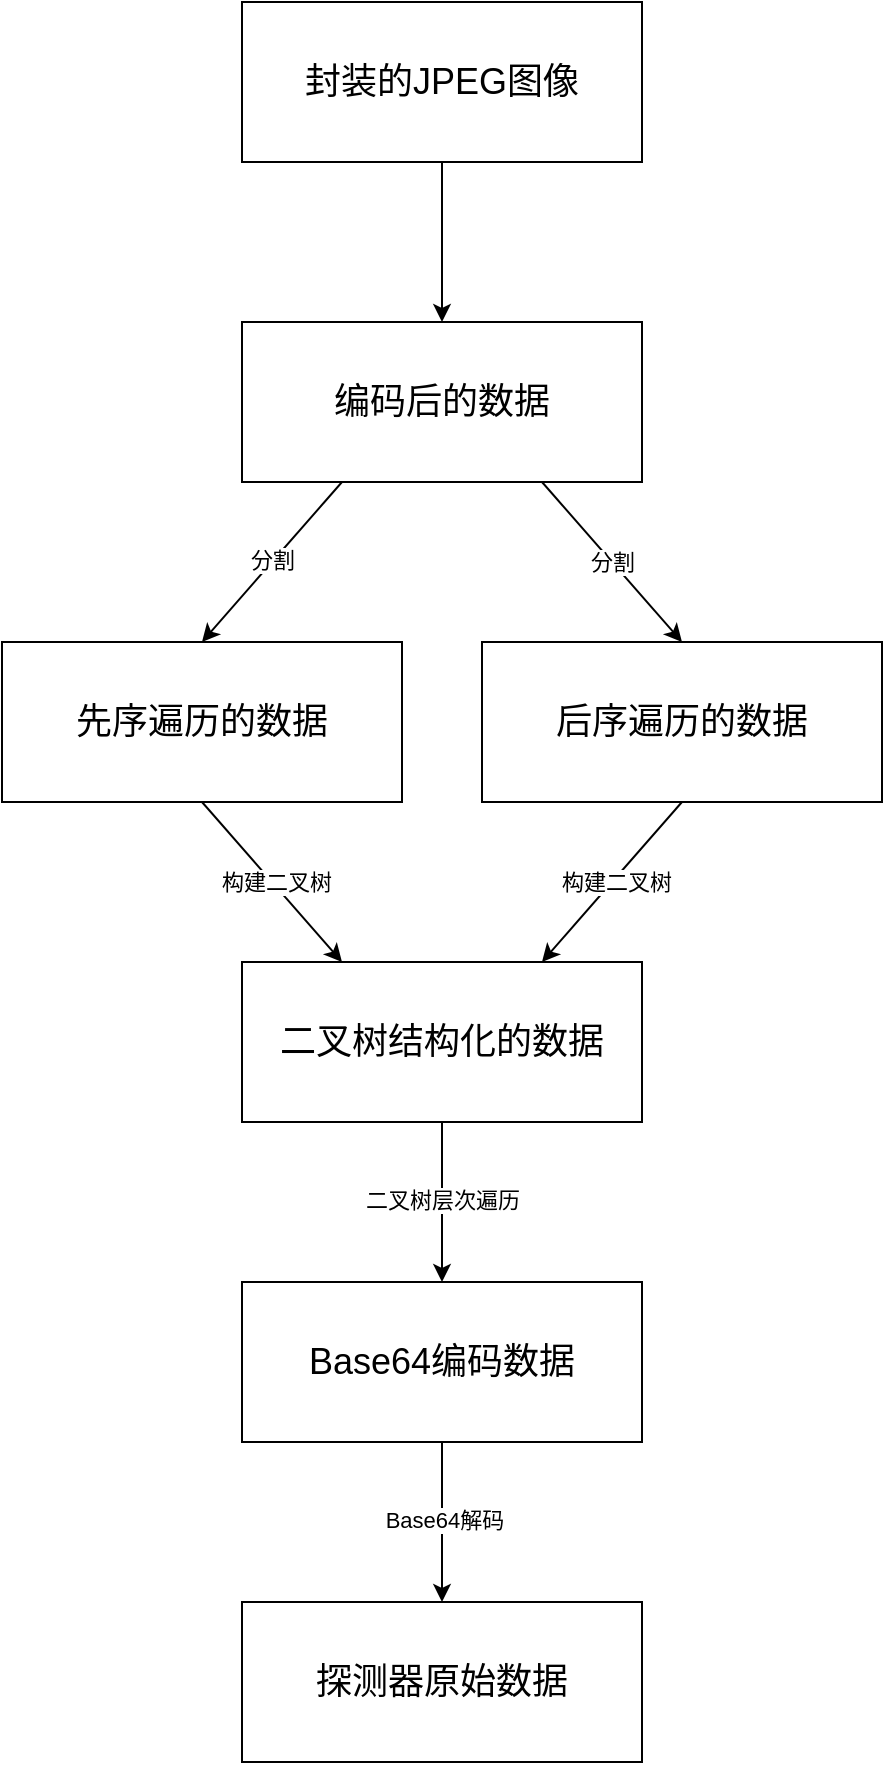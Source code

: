 <mxfile version="22.1.18" type="device">
  <diagram name="第 1 页" id="0oK_lKw3NX719zOaVCa5">
    <mxGraphModel dx="2074" dy="2365" grid="1" gridSize="10" guides="1" tooltips="1" connect="1" arrows="1" fold="1" page="1" pageScale="1" pageWidth="827" pageHeight="1169" math="0" shadow="0">
      <root>
        <mxCell id="0" />
        <mxCell id="1" parent="0" />
        <mxCell id="fq-z41ix4KnH-Qz98avV-21" value="&lt;span style=&quot;font-size: 18px;&quot;&gt;先序遍历的数据&lt;/span&gt;" style="rounded=0;whiteSpace=wrap;html=1;" parent="1" vertex="1">
          <mxGeometry x="160" y="200" width="200" height="80" as="geometry" />
        </mxCell>
        <mxCell id="fq-z41ix4KnH-Qz98avV-22" value="&lt;span style=&quot;font-size: 18px;&quot;&gt;编码后的数据&lt;/span&gt;" style="rounded=0;whiteSpace=wrap;html=1;" parent="1" vertex="1">
          <mxGeometry x="280" y="40" width="200" height="80" as="geometry" />
        </mxCell>
        <mxCell id="fq-z41ix4KnH-Qz98avV-23" value="&lt;span style=&quot;font-size: 18px;&quot;&gt;后序遍历的数据&lt;/span&gt;" style="rounded=0;whiteSpace=wrap;html=1;" parent="1" vertex="1">
          <mxGeometry x="400" y="200" width="200" height="80" as="geometry" />
        </mxCell>
        <mxCell id="fq-z41ix4KnH-Qz98avV-24" value="" style="endArrow=classic;html=1;rounded=0;exitX=0.25;exitY=1;exitDx=0;exitDy=0;entryX=0.5;entryY=0;entryDx=0;entryDy=0;" parent="1" source="fq-z41ix4KnH-Qz98avV-22" target="fq-z41ix4KnH-Qz98avV-21" edge="1">
          <mxGeometry width="50" height="50" relative="1" as="geometry">
            <mxPoint x="400" y="140" as="sourcePoint" />
            <mxPoint x="450" y="90" as="targetPoint" />
          </mxGeometry>
        </mxCell>
        <mxCell id="fq-z41ix4KnH-Qz98avV-25" value="分割" style="edgeLabel;html=1;align=center;verticalAlign=middle;resizable=0;points=[];" parent="fq-z41ix4KnH-Qz98avV-24" vertex="1" connectable="0">
          <mxGeometry x="-0.012" y="-1" relative="1" as="geometry">
            <mxPoint as="offset" />
          </mxGeometry>
        </mxCell>
        <mxCell id="fq-z41ix4KnH-Qz98avV-26" value="" style="endArrow=classic;html=1;rounded=0;entryX=0.5;entryY=0;entryDx=0;entryDy=0;exitX=0.75;exitY=1;exitDx=0;exitDy=0;" parent="1" source="fq-z41ix4KnH-Qz98avV-22" target="fq-z41ix4KnH-Qz98avV-23" edge="1">
          <mxGeometry width="50" height="50" relative="1" as="geometry">
            <mxPoint x="410" y="160" as="sourcePoint" />
            <mxPoint x="460" y="110" as="targetPoint" />
          </mxGeometry>
        </mxCell>
        <mxCell id="fq-z41ix4KnH-Qz98avV-27" value="分割" style="edgeLabel;html=1;align=center;verticalAlign=middle;resizable=0;points=[];" parent="fq-z41ix4KnH-Qz98avV-26" vertex="1" connectable="0">
          <mxGeometry x="-0.002" relative="1" as="geometry">
            <mxPoint as="offset" />
          </mxGeometry>
        </mxCell>
        <mxCell id="fq-z41ix4KnH-Qz98avV-28" value="&lt;span style=&quot;font-size: 18px;&quot;&gt;二叉树结构化的数据&lt;/span&gt;" style="rounded=0;whiteSpace=wrap;html=1;" parent="1" vertex="1">
          <mxGeometry x="280" y="360" width="200" height="80" as="geometry" />
        </mxCell>
        <mxCell id="fq-z41ix4KnH-Qz98avV-29" value="" style="endArrow=classic;html=1;rounded=0;exitX=0.5;exitY=1;exitDx=0;exitDy=0;entryX=0.25;entryY=0;entryDx=0;entryDy=0;" parent="1" source="fq-z41ix4KnH-Qz98avV-21" target="fq-z41ix4KnH-Qz98avV-28" edge="1">
          <mxGeometry width="50" height="50" relative="1" as="geometry">
            <mxPoint x="350" y="310" as="sourcePoint" />
            <mxPoint x="400" y="260" as="targetPoint" />
          </mxGeometry>
        </mxCell>
        <mxCell id="fq-z41ix4KnH-Qz98avV-31" value="构建二叉树" style="edgeLabel;html=1;align=center;verticalAlign=middle;resizable=0;points=[];" parent="fq-z41ix4KnH-Qz98avV-29" vertex="1" connectable="0">
          <mxGeometry x="0.015" y="1" relative="1" as="geometry">
            <mxPoint as="offset" />
          </mxGeometry>
        </mxCell>
        <mxCell id="fq-z41ix4KnH-Qz98avV-30" value="" style="endArrow=classic;html=1;rounded=0;entryX=0.75;entryY=0;entryDx=0;entryDy=0;exitX=0.5;exitY=1;exitDx=0;exitDy=0;" parent="1" source="fq-z41ix4KnH-Qz98avV-23" target="fq-z41ix4KnH-Qz98avV-28" edge="1">
          <mxGeometry width="50" height="50" relative="1" as="geometry">
            <mxPoint x="350" y="310" as="sourcePoint" />
            <mxPoint x="400" y="260" as="targetPoint" />
          </mxGeometry>
        </mxCell>
        <mxCell id="fq-z41ix4KnH-Qz98avV-32" value="构建二叉树" style="edgeLabel;html=1;align=center;verticalAlign=middle;resizable=0;points=[];" parent="fq-z41ix4KnH-Qz98avV-30" vertex="1" connectable="0">
          <mxGeometry x="-0.025" y="1" relative="1" as="geometry">
            <mxPoint as="offset" />
          </mxGeometry>
        </mxCell>
        <mxCell id="fq-z41ix4KnH-Qz98avV-33" value="&lt;font style=&quot;font-size: 18px;&quot;&gt;Base64编码数据&lt;/font&gt;" style="rounded=0;whiteSpace=wrap;html=1;" parent="1" vertex="1">
          <mxGeometry x="280" y="520" width="200" height="80" as="geometry" />
        </mxCell>
        <mxCell id="fq-z41ix4KnH-Qz98avV-34" value="" style="endArrow=classic;html=1;rounded=0;entryX=0.5;entryY=0;entryDx=0;entryDy=0;exitX=0.5;exitY=1;exitDx=0;exitDy=0;" parent="1" source="fq-z41ix4KnH-Qz98avV-28" target="fq-z41ix4KnH-Qz98avV-33" edge="1">
          <mxGeometry width="50" height="50" relative="1" as="geometry">
            <mxPoint x="390" y="450" as="sourcePoint" />
            <mxPoint x="440" y="400" as="targetPoint" />
          </mxGeometry>
        </mxCell>
        <mxCell id="fq-z41ix4KnH-Qz98avV-35" value="二叉树层次遍历" style="edgeLabel;html=1;align=center;verticalAlign=middle;resizable=0;points=[];" parent="fq-z41ix4KnH-Qz98avV-34" vertex="1" connectable="0">
          <mxGeometry x="-0.036" relative="1" as="geometry">
            <mxPoint as="offset" />
          </mxGeometry>
        </mxCell>
        <mxCell id="fq-z41ix4KnH-Qz98avV-36" value="&lt;font style=&quot;font-size: 18px;&quot;&gt;探测器原始数据&lt;/font&gt;" style="rounded=0;whiteSpace=wrap;html=1;" parent="1" vertex="1">
          <mxGeometry x="280" y="680" width="200" height="80" as="geometry" />
        </mxCell>
        <mxCell id="fq-z41ix4KnH-Qz98avV-37" value="" style="endArrow=classic;html=1;rounded=0;entryX=0.5;entryY=0;entryDx=0;entryDy=0;exitX=0.5;exitY=1;exitDx=0;exitDy=0;" parent="1" source="fq-z41ix4KnH-Qz98avV-33" target="fq-z41ix4KnH-Qz98avV-36" edge="1">
          <mxGeometry width="50" height="50" relative="1" as="geometry">
            <mxPoint x="300" y="650" as="sourcePoint" />
            <mxPoint x="350" y="600" as="targetPoint" />
          </mxGeometry>
        </mxCell>
        <mxCell id="fq-z41ix4KnH-Qz98avV-38" value="Base64解码" style="edgeLabel;html=1;align=center;verticalAlign=middle;resizable=0;points=[];" parent="fq-z41ix4KnH-Qz98avV-37" vertex="1" connectable="0">
          <mxGeometry x="-0.024" y="1" relative="1" as="geometry">
            <mxPoint as="offset" />
          </mxGeometry>
        </mxCell>
        <mxCell id="_OFqfoqrRvWzFLtMrUBS-2" value="&lt;font style=&quot;font-size: 18px;&quot;&gt;封装的JPEG图像&lt;/font&gt;" style="rounded=0;whiteSpace=wrap;html=1;" parent="1" vertex="1">
          <mxGeometry x="280" y="-120" width="200" height="80" as="geometry" />
        </mxCell>
        <mxCell id="_OFqfoqrRvWzFLtMrUBS-5" value="" style="endArrow=classic;html=1;rounded=0;exitX=0.5;exitY=1;exitDx=0;exitDy=0;entryX=0.5;entryY=0;entryDx=0;entryDy=0;" parent="1" source="_OFqfoqrRvWzFLtMrUBS-2" target="fq-z41ix4KnH-Qz98avV-22" edge="1">
          <mxGeometry width="50" height="50" relative="1" as="geometry">
            <mxPoint x="350" y="20" as="sourcePoint" />
            <mxPoint x="400" y="-30" as="targetPoint" />
          </mxGeometry>
        </mxCell>
      </root>
    </mxGraphModel>
  </diagram>
</mxfile>
